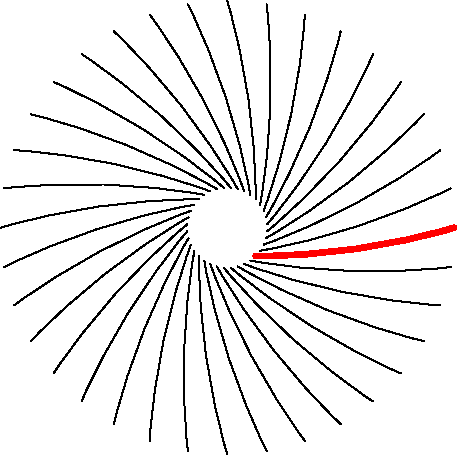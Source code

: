 size(0,0);

path p= (5mm,-5mm){right} .. (4cm,0);

for(int i=10; i<360; i+=10)
  draw(rotate(i)*p);

draw(p,red+1mm);
